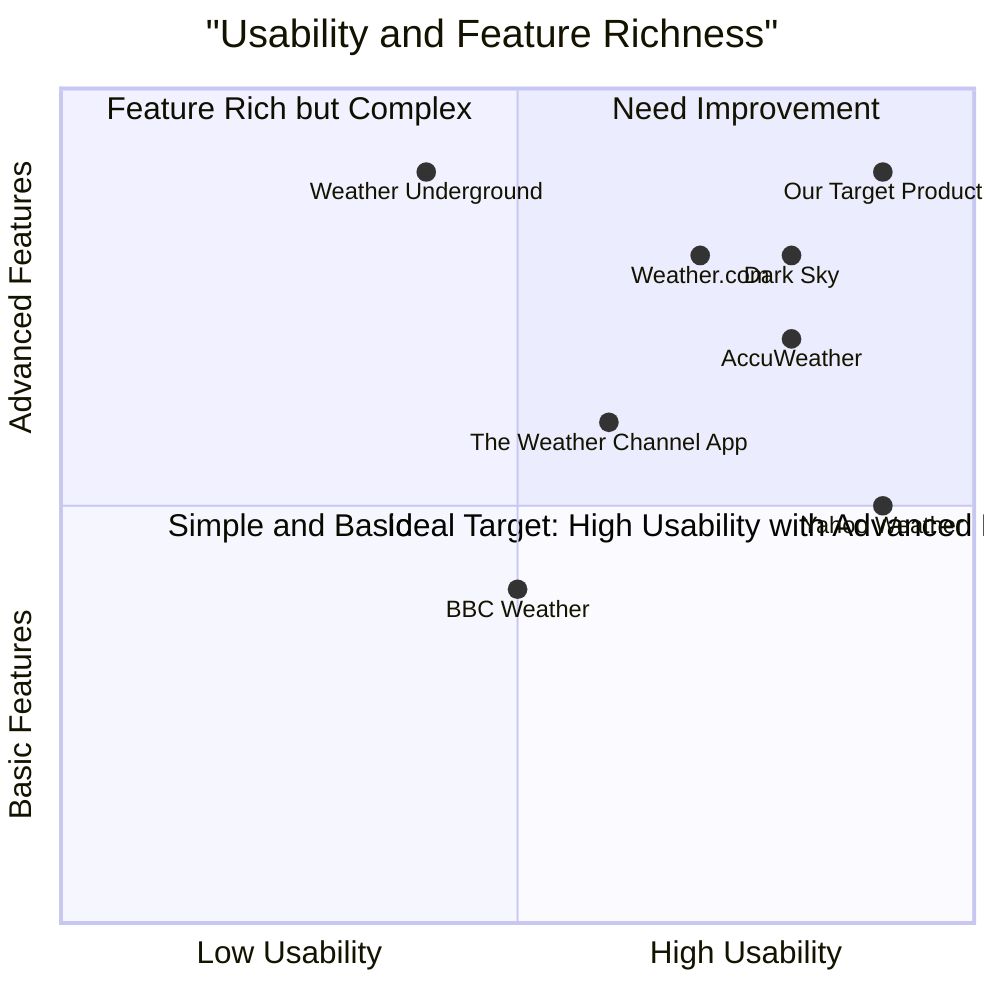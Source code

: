 quadrantChart
    title "Usability and Feature Richness"
    x-axis "Low Usability" --> "High Usability"
    y-axis "Basic Features" --> "Advanced Features"
    quadrant-1 "Need Improvement"
    quadrant-2 "Feature Rich but Complex"
    quadrant-3 "Simple and Basic"
    quadrant-4 "Ideal Target: High Usability with Advanced Features"
    "Weather.com": [0.7, 0.8]
    "AccuWeather": [0.8, 0.7]
    "The Weather Channel App": [0.6, 0.6]
    "BBC Weather": [0.5, 0.4]
    "Yahoo Weather": [0.9, 0.5]
    "Weather Underground": [0.4, 0.9]
    "Dark Sky": [0.8, 0.8]
    "Our Target Product": [0.9, 0.9]